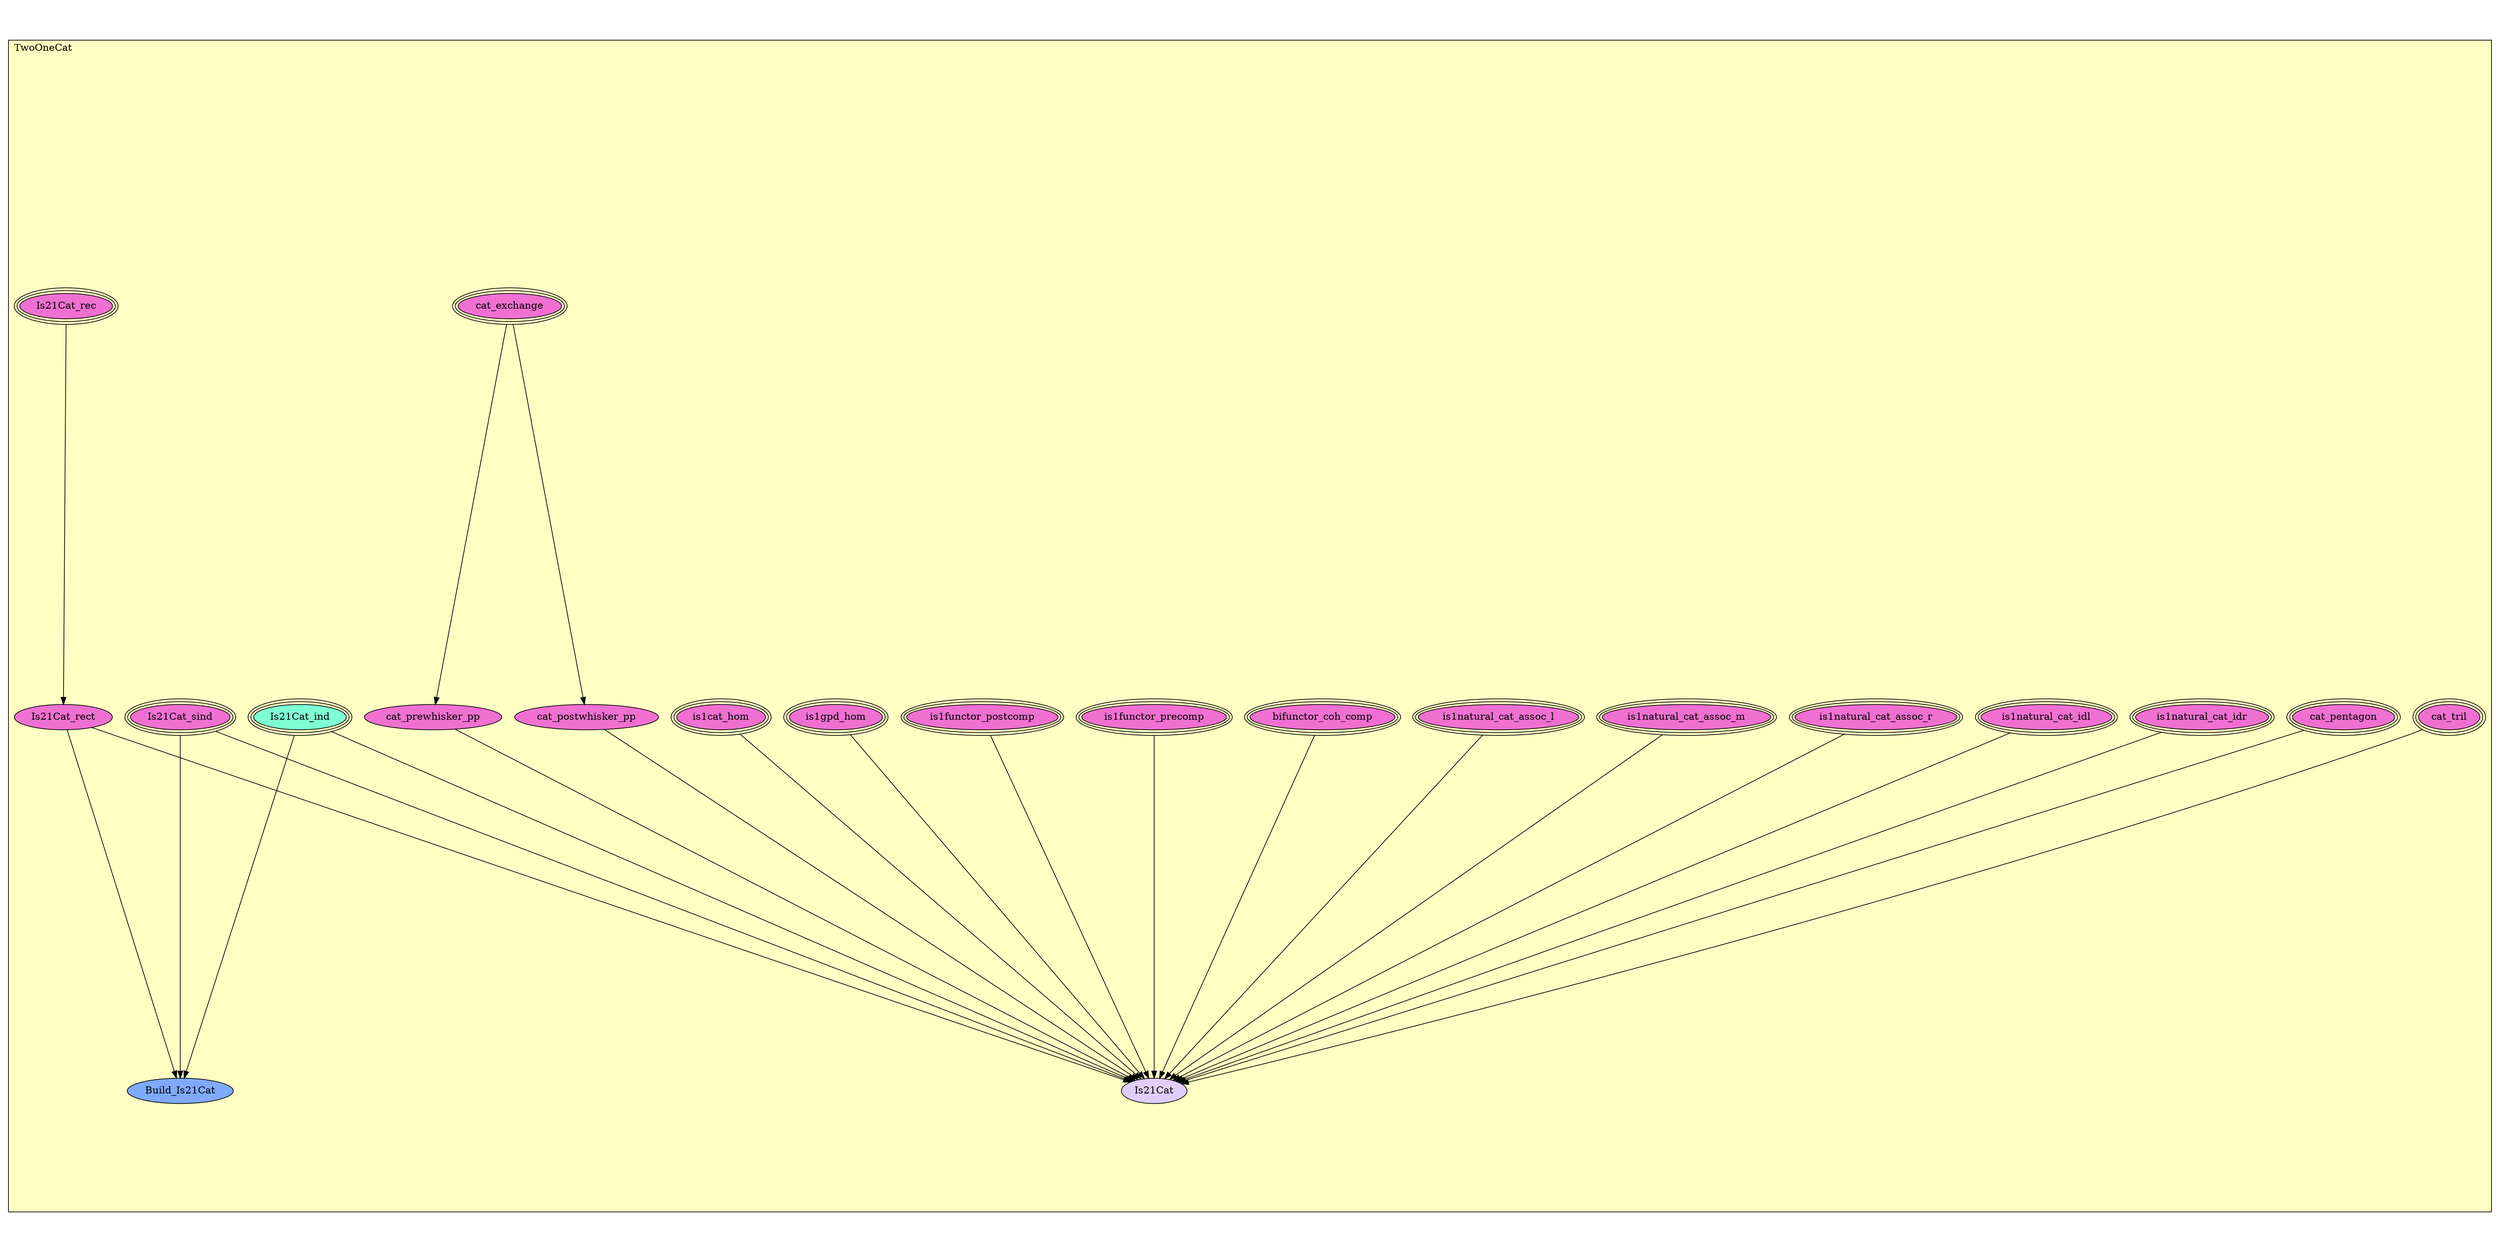 digraph HoTT_WildCat_TwoOneCat {
  graph [ratio=0.5]
  node [style=filled]
TwoOneCat_cat_exchange [label="cat_exchange", URL=<TwoOneCat.html#cat_exchange>, peripheries=3, fillcolor="#F070D1"] ;
TwoOneCat_cat_prewhisker_pp [label="cat_prewhisker_pp", URL=<TwoOneCat.html#cat_prewhisker_pp>, fillcolor="#F070D1"] ;
TwoOneCat_cat_postwhisker_pp [label="cat_postwhisker_pp", URL=<TwoOneCat.html#cat_postwhisker_pp>, fillcolor="#F070D1"] ;
TwoOneCat_cat_tril [label="cat_tril", URL=<TwoOneCat.html#cat_tril>, peripheries=3, fillcolor="#F070D1"] ;
TwoOneCat_cat_pentagon [label="cat_pentagon", URL=<TwoOneCat.html#cat_pentagon>, peripheries=3, fillcolor="#F070D1"] ;
TwoOneCat_is1natural_cat_idr [label="is1natural_cat_idr", URL=<TwoOneCat.html#is1natural_cat_idr>, peripheries=3, fillcolor="#F070D1"] ;
TwoOneCat_is1natural_cat_idl [label="is1natural_cat_idl", URL=<TwoOneCat.html#is1natural_cat_idl>, peripheries=3, fillcolor="#F070D1"] ;
TwoOneCat_is1natural_cat_assoc_r [label="is1natural_cat_assoc_r", URL=<TwoOneCat.html#is1natural_cat_assoc_r>, peripheries=3, fillcolor="#F070D1"] ;
TwoOneCat_is1natural_cat_assoc_m [label="is1natural_cat_assoc_m", URL=<TwoOneCat.html#is1natural_cat_assoc_m>, peripheries=3, fillcolor="#F070D1"] ;
TwoOneCat_is1natural_cat_assoc_l [label="is1natural_cat_assoc_l", URL=<TwoOneCat.html#is1natural_cat_assoc_l>, peripheries=3, fillcolor="#F070D1"] ;
TwoOneCat_bifunctor_coh_comp [label="bifunctor_coh_comp", URL=<TwoOneCat.html#bifunctor_coh_comp>, peripheries=3, fillcolor="#F070D1"] ;
TwoOneCat_is1functor_precomp [label="is1functor_precomp", URL=<TwoOneCat.html#is1functor_precomp>, peripheries=3, fillcolor="#F070D1"] ;
TwoOneCat_is1functor_postcomp [label="is1functor_postcomp", URL=<TwoOneCat.html#is1functor_postcomp>, peripheries=3, fillcolor="#F070D1"] ;
TwoOneCat_is1gpd_hom [label="is1gpd_hom", URL=<TwoOneCat.html#is1gpd_hom>, peripheries=3, fillcolor="#F070D1"] ;
TwoOneCat_is1cat_hom [label="is1cat_hom", URL=<TwoOneCat.html#is1cat_hom>, peripheries=3, fillcolor="#F070D1"] ;
TwoOneCat_Is21Cat_sind [label="Is21Cat_sind", URL=<TwoOneCat.html#Is21Cat_sind>, peripheries=3, fillcolor="#F070D1"] ;
TwoOneCat_Is21Cat_rec [label="Is21Cat_rec", URL=<TwoOneCat.html#Is21Cat_rec>, peripheries=3, fillcolor="#F070D1"] ;
TwoOneCat_Is21Cat_ind [label="Is21Cat_ind", URL=<TwoOneCat.html#Is21Cat_ind>, peripheries=3, fillcolor="#7FFFD4"] ;
TwoOneCat_Is21Cat_rect [label="Is21Cat_rect", URL=<TwoOneCat.html#Is21Cat_rect>, fillcolor="#F070D1"] ;
TwoOneCat_Build_Is21Cat [label="Build_Is21Cat", URL=<TwoOneCat.html#Build_Is21Cat>, fillcolor="#7FAAFF"] ;
TwoOneCat_Is21Cat [label="Is21Cat", URL=<TwoOneCat.html#Is21Cat>, fillcolor="#E2CDFA"] ;
  TwoOneCat_cat_exchange -> TwoOneCat_cat_prewhisker_pp [] ;
  TwoOneCat_cat_exchange -> TwoOneCat_cat_postwhisker_pp [] ;
  TwoOneCat_cat_prewhisker_pp -> TwoOneCat_Is21Cat [] ;
  TwoOneCat_cat_postwhisker_pp -> TwoOneCat_Is21Cat [] ;
  TwoOneCat_cat_tril -> TwoOneCat_Is21Cat [] ;
  TwoOneCat_cat_pentagon -> TwoOneCat_Is21Cat [] ;
  TwoOneCat_is1natural_cat_idr -> TwoOneCat_Is21Cat [] ;
  TwoOneCat_is1natural_cat_idl -> TwoOneCat_Is21Cat [] ;
  TwoOneCat_is1natural_cat_assoc_r -> TwoOneCat_Is21Cat [] ;
  TwoOneCat_is1natural_cat_assoc_m -> TwoOneCat_Is21Cat [] ;
  TwoOneCat_is1natural_cat_assoc_l -> TwoOneCat_Is21Cat [] ;
  TwoOneCat_bifunctor_coh_comp -> TwoOneCat_Is21Cat [] ;
  TwoOneCat_is1functor_precomp -> TwoOneCat_Is21Cat [] ;
  TwoOneCat_is1functor_postcomp -> TwoOneCat_Is21Cat [] ;
  TwoOneCat_is1gpd_hom -> TwoOneCat_Is21Cat [] ;
  TwoOneCat_is1cat_hom -> TwoOneCat_Is21Cat [] ;
  TwoOneCat_Is21Cat_sind -> TwoOneCat_Build_Is21Cat [] ;
  TwoOneCat_Is21Cat_sind -> TwoOneCat_Is21Cat [] ;
  TwoOneCat_Is21Cat_rec -> TwoOneCat_Is21Cat_rect [] ;
  TwoOneCat_Is21Cat_ind -> TwoOneCat_Build_Is21Cat [] ;
  TwoOneCat_Is21Cat_ind -> TwoOneCat_Is21Cat [] ;
  TwoOneCat_Is21Cat_rect -> TwoOneCat_Build_Is21Cat [] ;
  TwoOneCat_Is21Cat_rect -> TwoOneCat_Is21Cat [] ;
subgraph cluster_TwoOneCat { label="TwoOneCat"; fillcolor="#FFFFC3"; labeljust=l; style=filled 
TwoOneCat_Is21Cat; TwoOneCat_Build_Is21Cat; TwoOneCat_Is21Cat_rect; TwoOneCat_Is21Cat_ind; TwoOneCat_Is21Cat_rec; TwoOneCat_Is21Cat_sind; TwoOneCat_is1cat_hom; TwoOneCat_is1gpd_hom; TwoOneCat_is1functor_postcomp; TwoOneCat_is1functor_precomp; TwoOneCat_bifunctor_coh_comp; TwoOneCat_is1natural_cat_assoc_l; TwoOneCat_is1natural_cat_assoc_m; TwoOneCat_is1natural_cat_assoc_r; TwoOneCat_is1natural_cat_idl; TwoOneCat_is1natural_cat_idr; TwoOneCat_cat_pentagon; TwoOneCat_cat_tril; TwoOneCat_cat_postwhisker_pp; TwoOneCat_cat_prewhisker_pp; TwoOneCat_cat_exchange; };
} /* END */
